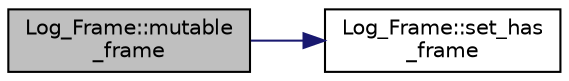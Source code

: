 digraph "Log_Frame::mutable_frame"
{
 // INTERACTIVE_SVG=YES
  edge [fontname="Helvetica",fontsize="10",labelfontname="Helvetica",labelfontsize="10"];
  node [fontname="Helvetica",fontsize="10",shape=record];
  rankdir="LR";
  Node1 [label="Log_Frame::mutable\l_frame",height=0.2,width=0.4,color="black", fillcolor="grey75", style="filled", fontcolor="black"];
  Node1 -> Node2 [color="midnightblue",fontsize="10",style="solid",fontname="Helvetica"];
  Node2 [label="Log_Frame::set_has\l_frame",height=0.2,width=0.4,color="black", fillcolor="white", style="filled",URL="$da/d8c/class_log___frame.html#a96c8c8444a632a7c775308ce6801a8a3"];
}
